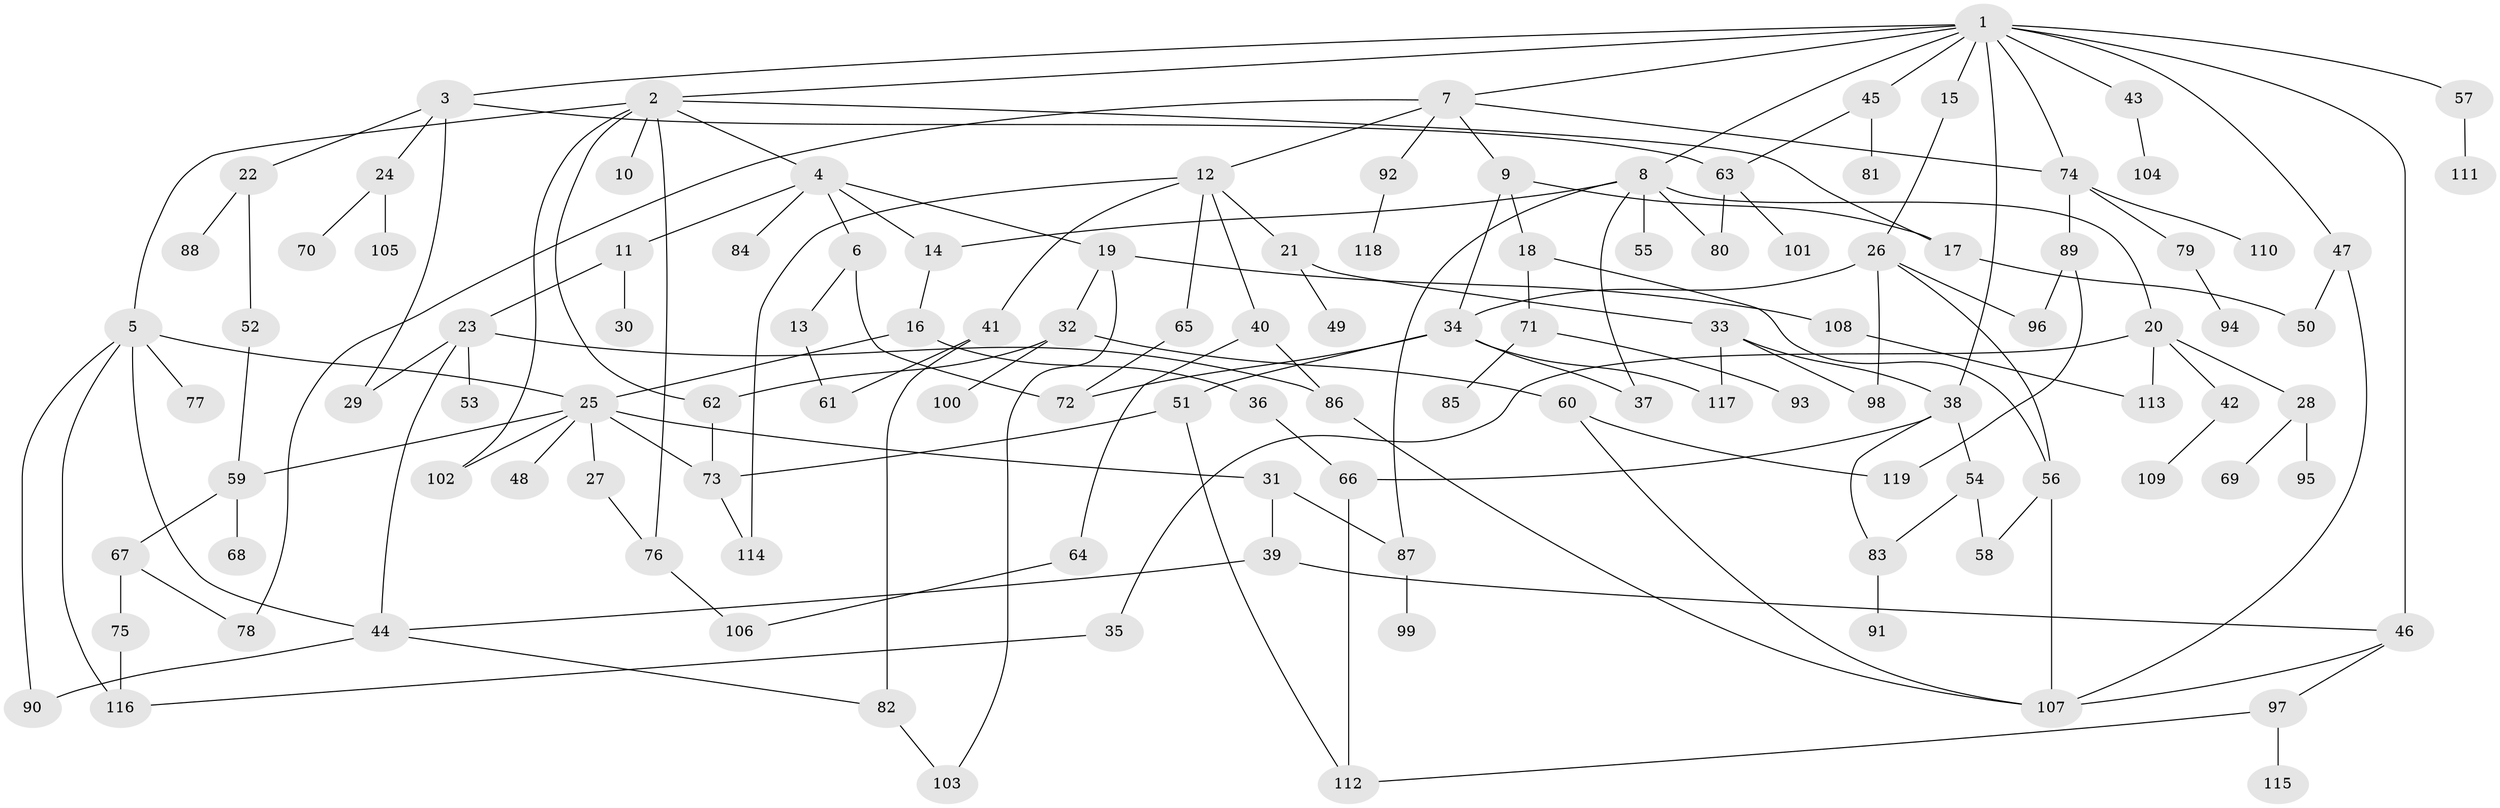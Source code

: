 // Generated by graph-tools (version 1.1) at 2025/01/03/09/25 03:01:10]
// undirected, 119 vertices, 166 edges
graph export_dot {
graph [start="1"]
  node [color=gray90,style=filled];
  1;
  2;
  3;
  4;
  5;
  6;
  7;
  8;
  9;
  10;
  11;
  12;
  13;
  14;
  15;
  16;
  17;
  18;
  19;
  20;
  21;
  22;
  23;
  24;
  25;
  26;
  27;
  28;
  29;
  30;
  31;
  32;
  33;
  34;
  35;
  36;
  37;
  38;
  39;
  40;
  41;
  42;
  43;
  44;
  45;
  46;
  47;
  48;
  49;
  50;
  51;
  52;
  53;
  54;
  55;
  56;
  57;
  58;
  59;
  60;
  61;
  62;
  63;
  64;
  65;
  66;
  67;
  68;
  69;
  70;
  71;
  72;
  73;
  74;
  75;
  76;
  77;
  78;
  79;
  80;
  81;
  82;
  83;
  84;
  85;
  86;
  87;
  88;
  89;
  90;
  91;
  92;
  93;
  94;
  95;
  96;
  97;
  98;
  99;
  100;
  101;
  102;
  103;
  104;
  105;
  106;
  107;
  108;
  109;
  110;
  111;
  112;
  113;
  114;
  115;
  116;
  117;
  118;
  119;
  1 -- 2;
  1 -- 3;
  1 -- 7;
  1 -- 8;
  1 -- 15;
  1 -- 38;
  1 -- 43;
  1 -- 45;
  1 -- 46;
  1 -- 47;
  1 -- 57;
  1 -- 74;
  2 -- 4;
  2 -- 5;
  2 -- 10;
  2 -- 62;
  2 -- 76;
  2 -- 102;
  2 -- 17;
  3 -- 22;
  3 -- 24;
  3 -- 29;
  3 -- 63;
  4 -- 6;
  4 -- 11;
  4 -- 19;
  4 -- 84;
  4 -- 14;
  5 -- 25;
  5 -- 77;
  5 -- 90;
  5 -- 116;
  5 -- 44;
  6 -- 13;
  6 -- 72;
  7 -- 9;
  7 -- 12;
  7 -- 92;
  7 -- 78;
  7 -- 74;
  8 -- 14;
  8 -- 20;
  8 -- 55;
  8 -- 80;
  8 -- 87;
  8 -- 37;
  9 -- 17;
  9 -- 18;
  9 -- 34;
  11 -- 23;
  11 -- 30;
  12 -- 21;
  12 -- 40;
  12 -- 41;
  12 -- 65;
  12 -- 114;
  13 -- 61;
  14 -- 16;
  15 -- 26;
  16 -- 36;
  16 -- 25;
  17 -- 50;
  18 -- 56;
  18 -- 71;
  19 -- 32;
  19 -- 108;
  19 -- 103;
  20 -- 28;
  20 -- 35;
  20 -- 42;
  20 -- 113;
  21 -- 33;
  21 -- 49;
  22 -- 52;
  22 -- 88;
  23 -- 29;
  23 -- 53;
  23 -- 86;
  23 -- 44;
  24 -- 70;
  24 -- 105;
  25 -- 27;
  25 -- 31;
  25 -- 48;
  25 -- 59;
  25 -- 102;
  25 -- 73;
  26 -- 96;
  26 -- 98;
  26 -- 34;
  26 -- 56;
  27 -- 76;
  28 -- 69;
  28 -- 95;
  31 -- 39;
  31 -- 87;
  32 -- 60;
  32 -- 100;
  32 -- 62;
  33 -- 38;
  33 -- 98;
  33 -- 117;
  34 -- 37;
  34 -- 51;
  34 -- 117;
  34 -- 72;
  35 -- 116;
  36 -- 66;
  38 -- 54;
  38 -- 66;
  38 -- 83;
  39 -- 44;
  39 -- 46;
  40 -- 64;
  40 -- 86;
  41 -- 82;
  41 -- 61;
  42 -- 109;
  43 -- 104;
  44 -- 90;
  44 -- 82;
  45 -- 63;
  45 -- 81;
  46 -- 97;
  46 -- 107;
  47 -- 50;
  47 -- 107;
  51 -- 73;
  51 -- 112;
  52 -- 59;
  54 -- 58;
  54 -- 83;
  56 -- 107;
  56 -- 58;
  57 -- 111;
  59 -- 67;
  59 -- 68;
  60 -- 107;
  60 -- 119;
  62 -- 73;
  63 -- 101;
  63 -- 80;
  64 -- 106;
  65 -- 72;
  66 -- 112;
  67 -- 75;
  67 -- 78;
  71 -- 85;
  71 -- 93;
  73 -- 114;
  74 -- 79;
  74 -- 89;
  74 -- 110;
  75 -- 116;
  76 -- 106;
  79 -- 94;
  82 -- 103;
  83 -- 91;
  86 -- 107;
  87 -- 99;
  89 -- 119;
  89 -- 96;
  92 -- 118;
  97 -- 115;
  97 -- 112;
  108 -- 113;
}
